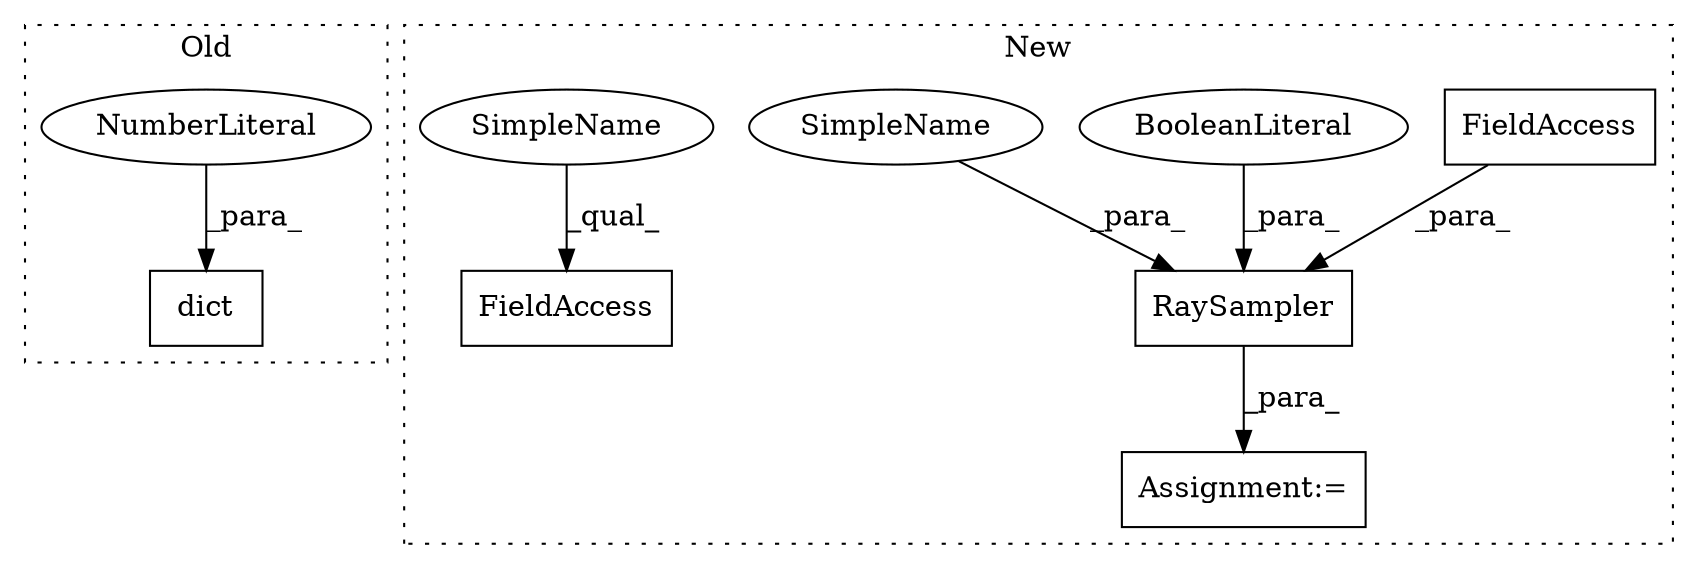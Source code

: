 digraph G {
subgraph cluster0 {
1 [label="dict" a="32" s="851,858" l="5,1" shape="box"];
7 [label="NumberLiteral" a="34" s="856" l="2" shape="ellipse"];
label = "Old";
style="dotted";
}
subgraph cluster1 {
2 [label="RaySampler" a="32" s="809,863" l="11,1" shape="box"];
3 [label="FieldAccess" a="22" s="881" l="8" shape="box"];
4 [label="FieldAccess" a="22" s="831" l="27" shape="box"];
5 [label="BooleanLiteral" a="9" s="859" l="4" shape="ellipse"];
6 [label="Assignment:=" a="7" s="808" l="1" shape="box"];
8 [label="SimpleName" a="42" s="827" l="3" shape="ellipse"];
9 [label="SimpleName" a="42" s="881" l="3" shape="ellipse"];
label = "New";
style="dotted";
}
2 -> 6 [label="_para_"];
4 -> 2 [label="_para_"];
5 -> 2 [label="_para_"];
7 -> 1 [label="_para_"];
8 -> 2 [label="_para_"];
9 -> 3 [label="_qual_"];
}